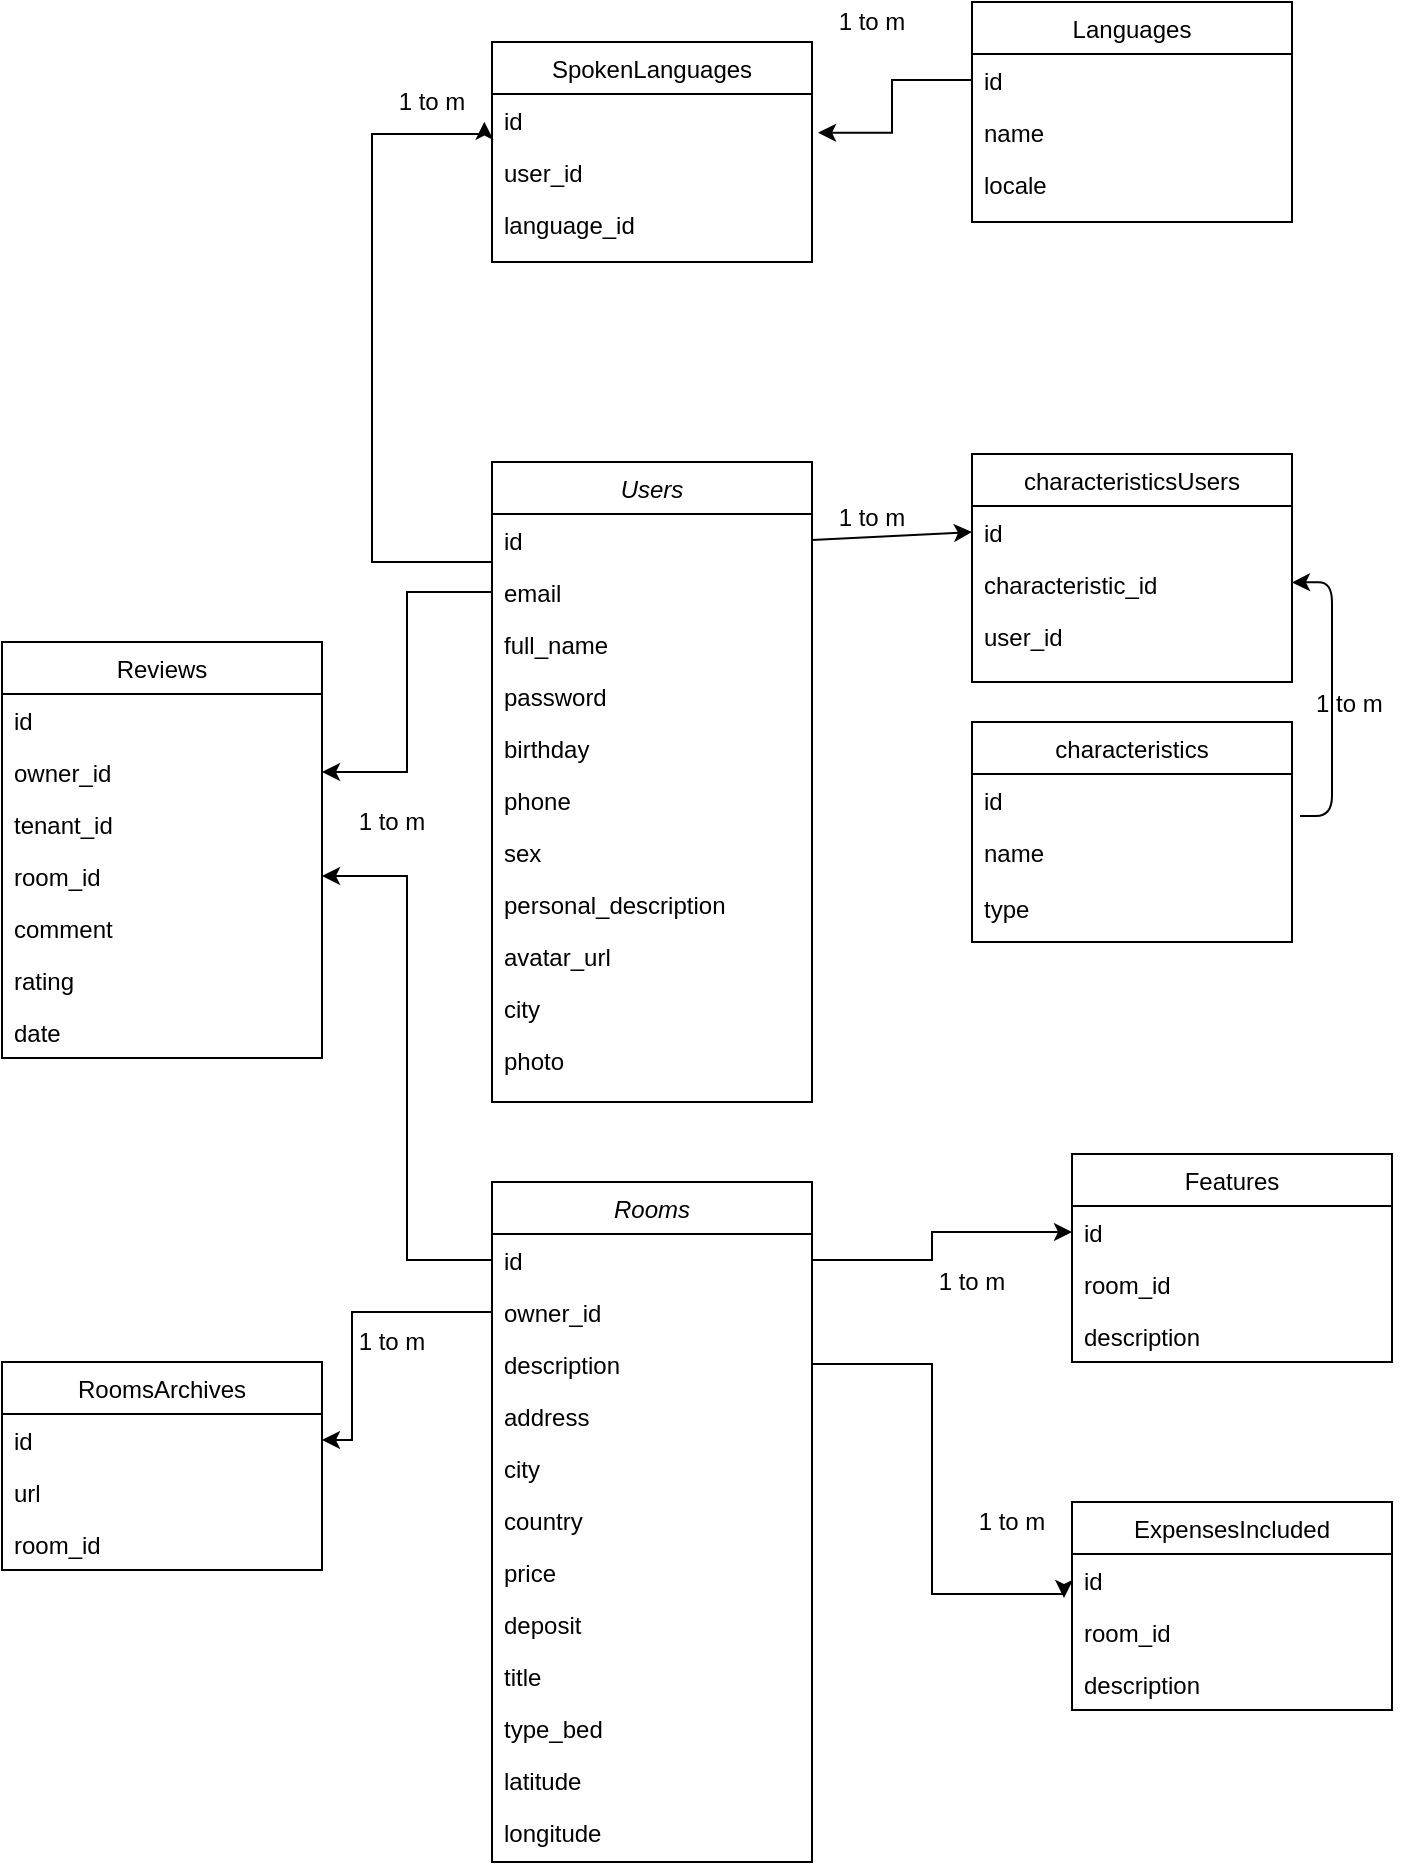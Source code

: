 <mxfile version="14.9.4" type="github">
  <diagram id="C5RBs43oDa-KdzZeNtuy" name="Page-1">
    <mxGraphModel dx="981" dy="526" grid="1" gridSize="10" guides="1" tooltips="1" connect="1" arrows="1" fold="1" page="1" pageScale="1" pageWidth="827" pageHeight="1169" math="0" shadow="0">
      <root>
        <mxCell id="WIyWlLk6GJQsqaUBKTNV-0" />
        <mxCell id="WIyWlLk6GJQsqaUBKTNV-1" parent="WIyWlLk6GJQsqaUBKTNV-0" />
        <mxCell id="1kvn0GWdhGNO7POsYwUw-86" style="edgeStyle=orthogonalEdgeStyle;rounded=0;orthogonalLoop=1;jettySize=auto;html=1;entryX=-0.024;entryY=0.533;entryDx=0;entryDy=0;entryPerimeter=0;" edge="1" parent="WIyWlLk6GJQsqaUBKTNV-1" source="zkfFHV4jXpPFQw0GAbJ--0" target="1kvn0GWdhGNO7POsYwUw-68">
          <mxGeometry relative="1" as="geometry">
            <Array as="points">
              <mxPoint x="220" y="370" />
              <mxPoint x="220" y="156" />
              <mxPoint x="276" y="156" />
            </Array>
          </mxGeometry>
        </mxCell>
        <mxCell id="zkfFHV4jXpPFQw0GAbJ--0" value="Users" style="swimlane;fontStyle=2;align=center;verticalAlign=top;childLayout=stackLayout;horizontal=1;startSize=26;horizontalStack=0;resizeParent=1;resizeLast=0;collapsible=1;marginBottom=0;rounded=0;shadow=0;strokeWidth=1;" parent="WIyWlLk6GJQsqaUBKTNV-1" vertex="1">
          <mxGeometry x="280" y="320" width="160" height="320" as="geometry">
            <mxRectangle x="230" y="140" width="160" height="26" as="alternateBounds" />
          </mxGeometry>
        </mxCell>
        <mxCell id="zkfFHV4jXpPFQw0GAbJ--1" value="id" style="text;align=left;verticalAlign=top;spacingLeft=4;spacingRight=4;overflow=hidden;rotatable=0;points=[[0,0.5],[1,0.5]];portConstraint=eastwest;" parent="zkfFHV4jXpPFQw0GAbJ--0" vertex="1">
          <mxGeometry y="26" width="160" height="26" as="geometry" />
        </mxCell>
        <mxCell id="1kvn0GWdhGNO7POsYwUw-85" value="email" style="text;align=left;verticalAlign=top;spacingLeft=4;spacingRight=4;overflow=hidden;rotatable=0;points=[[0,0.5],[1,0.5]];portConstraint=eastwest;rounded=0;shadow=0;html=0;" vertex="1" parent="zkfFHV4jXpPFQw0GAbJ--0">
          <mxGeometry y="52" width="160" height="26" as="geometry" />
        </mxCell>
        <mxCell id="zkfFHV4jXpPFQw0GAbJ--3" value="full_name" style="text;align=left;verticalAlign=top;spacingLeft=4;spacingRight=4;overflow=hidden;rotatable=0;points=[[0,0.5],[1,0.5]];portConstraint=eastwest;rounded=0;shadow=0;html=0;" parent="zkfFHV4jXpPFQw0GAbJ--0" vertex="1">
          <mxGeometry y="78" width="160" height="26" as="geometry" />
        </mxCell>
        <mxCell id="1kvn0GWdhGNO7POsYwUw-9" value="password" style="text;align=left;verticalAlign=top;spacingLeft=4;spacingRight=4;overflow=hidden;rotatable=0;points=[[0,0.5],[1,0.5]];portConstraint=eastwest;rounded=0;shadow=0;html=0;" vertex="1" parent="zkfFHV4jXpPFQw0GAbJ--0">
          <mxGeometry y="104" width="160" height="26" as="geometry" />
        </mxCell>
        <mxCell id="1kvn0GWdhGNO7POsYwUw-10" value="birthday" style="text;align=left;verticalAlign=top;spacingLeft=4;spacingRight=4;overflow=hidden;rotatable=0;points=[[0,0.5],[1,0.5]];portConstraint=eastwest;rounded=0;shadow=0;html=0;" vertex="1" parent="zkfFHV4jXpPFQw0GAbJ--0">
          <mxGeometry y="130" width="160" height="26" as="geometry" />
        </mxCell>
        <mxCell id="1kvn0GWdhGNO7POsYwUw-11" value="phone" style="text;align=left;verticalAlign=top;spacingLeft=4;spacingRight=4;overflow=hidden;rotatable=0;points=[[0,0.5],[1,0.5]];portConstraint=eastwest;rounded=0;shadow=0;html=0;" vertex="1" parent="zkfFHV4jXpPFQw0GAbJ--0">
          <mxGeometry y="156" width="160" height="26" as="geometry" />
        </mxCell>
        <mxCell id="1kvn0GWdhGNO7POsYwUw-12" value="sex" style="text;align=left;verticalAlign=top;spacingLeft=4;spacingRight=4;overflow=hidden;rotatable=0;points=[[0,0.5],[1,0.5]];portConstraint=eastwest;rounded=0;shadow=0;html=0;" vertex="1" parent="zkfFHV4jXpPFQw0GAbJ--0">
          <mxGeometry y="182" width="160" height="26" as="geometry" />
        </mxCell>
        <mxCell id="1kvn0GWdhGNO7POsYwUw-13" value="personal_description" style="text;align=left;verticalAlign=top;spacingLeft=4;spacingRight=4;overflow=hidden;rotatable=0;points=[[0,0.5],[1,0.5]];portConstraint=eastwest;rounded=0;shadow=0;html=0;" vertex="1" parent="zkfFHV4jXpPFQw0GAbJ--0">
          <mxGeometry y="208" width="160" height="26" as="geometry" />
        </mxCell>
        <mxCell id="1kvn0GWdhGNO7POsYwUw-14" value="avatar_url" style="text;align=left;verticalAlign=top;spacingLeft=4;spacingRight=4;overflow=hidden;rotatable=0;points=[[0,0.5],[1,0.5]];portConstraint=eastwest;rounded=0;shadow=0;html=0;" vertex="1" parent="zkfFHV4jXpPFQw0GAbJ--0">
          <mxGeometry y="234" width="160" height="26" as="geometry" />
        </mxCell>
        <mxCell id="1kvn0GWdhGNO7POsYwUw-15" value="city" style="text;align=left;verticalAlign=top;spacingLeft=4;spacingRight=4;overflow=hidden;rotatable=0;points=[[0,0.5],[1,0.5]];portConstraint=eastwest;rounded=0;shadow=0;html=0;" vertex="1" parent="zkfFHV4jXpPFQw0GAbJ--0">
          <mxGeometry y="260" width="160" height="26" as="geometry" />
        </mxCell>
        <mxCell id="1kvn0GWdhGNO7POsYwUw-65" value="photo" style="text;align=left;verticalAlign=top;spacingLeft=4;spacingRight=4;overflow=hidden;rotatable=0;points=[[0,0.5],[1,0.5]];portConstraint=eastwest;rounded=0;shadow=0;html=0;" vertex="1" parent="zkfFHV4jXpPFQw0GAbJ--0">
          <mxGeometry y="286" width="160" height="26" as="geometry" />
        </mxCell>
        <mxCell id="zkfFHV4jXpPFQw0GAbJ--17" value="characteristicsUsers" style="swimlane;fontStyle=0;align=center;verticalAlign=top;childLayout=stackLayout;horizontal=1;startSize=26;horizontalStack=0;resizeParent=1;resizeLast=0;collapsible=1;marginBottom=0;rounded=0;shadow=0;strokeWidth=1;" parent="WIyWlLk6GJQsqaUBKTNV-1" vertex="1">
          <mxGeometry x="520" y="316" width="160" height="114" as="geometry">
            <mxRectangle x="550" y="140" width="160" height="26" as="alternateBounds" />
          </mxGeometry>
        </mxCell>
        <mxCell id="zkfFHV4jXpPFQw0GAbJ--18" value="id" style="text;align=left;verticalAlign=top;spacingLeft=4;spacingRight=4;overflow=hidden;rotatable=0;points=[[0,0.5],[1,0.5]];portConstraint=eastwest;" parent="zkfFHV4jXpPFQw0GAbJ--17" vertex="1">
          <mxGeometry y="26" width="160" height="26" as="geometry" />
        </mxCell>
        <mxCell id="zkfFHV4jXpPFQw0GAbJ--19" value="characteristic_id" style="text;align=left;verticalAlign=top;spacingLeft=4;spacingRight=4;overflow=hidden;rotatable=0;points=[[0,0.5],[1,0.5]];portConstraint=eastwest;rounded=0;shadow=0;html=0;" parent="zkfFHV4jXpPFQw0GAbJ--17" vertex="1">
          <mxGeometry y="52" width="160" height="26" as="geometry" />
        </mxCell>
        <mxCell id="zkfFHV4jXpPFQw0GAbJ--20" value="user_id" style="text;align=left;verticalAlign=top;spacingLeft=4;spacingRight=4;overflow=hidden;rotatable=0;points=[[0,0.5],[1,0.5]];portConstraint=eastwest;rounded=0;shadow=0;html=0;" parent="zkfFHV4jXpPFQw0GAbJ--17" vertex="1">
          <mxGeometry y="78" width="160" height="26" as="geometry" />
        </mxCell>
        <mxCell id="1kvn0GWdhGNO7POsYwUw-0" value="Reviews" style="swimlane;fontStyle=0;align=center;verticalAlign=top;childLayout=stackLayout;horizontal=1;startSize=26;horizontalStack=0;resizeParent=1;resizeLast=0;collapsible=1;marginBottom=0;rounded=0;shadow=0;strokeWidth=1;" vertex="1" parent="WIyWlLk6GJQsqaUBKTNV-1">
          <mxGeometry x="35" y="410" width="160" height="208" as="geometry">
            <mxRectangle x="550" y="140" width="160" height="26" as="alternateBounds" />
          </mxGeometry>
        </mxCell>
        <mxCell id="1kvn0GWdhGNO7POsYwUw-1" value="id" style="text;align=left;verticalAlign=top;spacingLeft=4;spacingRight=4;overflow=hidden;rotatable=0;points=[[0,0.5],[1,0.5]];portConstraint=eastwest;" vertex="1" parent="1kvn0GWdhGNO7POsYwUw-0">
          <mxGeometry y="26" width="160" height="26" as="geometry" />
        </mxCell>
        <mxCell id="1kvn0GWdhGNO7POsYwUw-2" value="owner_id" style="text;align=left;verticalAlign=top;spacingLeft=4;spacingRight=4;overflow=hidden;rotatable=0;points=[[0,0.5],[1,0.5]];portConstraint=eastwest;rounded=0;shadow=0;html=0;" vertex="1" parent="1kvn0GWdhGNO7POsYwUw-0">
          <mxGeometry y="52" width="160" height="26" as="geometry" />
        </mxCell>
        <mxCell id="1kvn0GWdhGNO7POsYwUw-3" value="tenant_id" style="text;align=left;verticalAlign=top;spacingLeft=4;spacingRight=4;overflow=hidden;rotatable=0;points=[[0,0.5],[1,0.5]];portConstraint=eastwest;rounded=0;shadow=0;html=0;" vertex="1" parent="1kvn0GWdhGNO7POsYwUw-0">
          <mxGeometry y="78" width="160" height="26" as="geometry" />
        </mxCell>
        <mxCell id="1kvn0GWdhGNO7POsYwUw-117" value="room_id" style="text;align=left;verticalAlign=top;spacingLeft=4;spacingRight=4;overflow=hidden;rotatable=0;points=[[0,0.5],[1,0.5]];portConstraint=eastwest;rounded=0;shadow=0;html=0;" vertex="1" parent="1kvn0GWdhGNO7POsYwUw-0">
          <mxGeometry y="104" width="160" height="26" as="geometry" />
        </mxCell>
        <mxCell id="1kvn0GWdhGNO7POsYwUw-4" value="comment" style="text;align=left;verticalAlign=top;spacingLeft=4;spacingRight=4;overflow=hidden;rotatable=0;points=[[0,0.5],[1,0.5]];portConstraint=eastwest;rounded=0;shadow=0;html=0;" vertex="1" parent="1kvn0GWdhGNO7POsYwUw-0">
          <mxGeometry y="130" width="160" height="26" as="geometry" />
        </mxCell>
        <mxCell id="1kvn0GWdhGNO7POsYwUw-5" value="rating" style="text;align=left;verticalAlign=top;spacingLeft=4;spacingRight=4;overflow=hidden;rotatable=0;points=[[0,0.5],[1,0.5]];portConstraint=eastwest;rounded=0;shadow=0;html=0;" vertex="1" parent="1kvn0GWdhGNO7POsYwUw-0">
          <mxGeometry y="156" width="160" height="26" as="geometry" />
        </mxCell>
        <mxCell id="1kvn0GWdhGNO7POsYwUw-118" value="date" style="text;align=left;verticalAlign=top;spacingLeft=4;spacingRight=4;overflow=hidden;rotatable=0;points=[[0,0.5],[1,0.5]];portConstraint=eastwest;rounded=0;shadow=0;html=0;" vertex="1" parent="1kvn0GWdhGNO7POsYwUw-0">
          <mxGeometry y="182" width="160" height="26" as="geometry" />
        </mxCell>
        <mxCell id="1kvn0GWdhGNO7POsYwUw-17" value="characteristics" style="swimlane;fontStyle=0;align=center;verticalAlign=top;childLayout=stackLayout;horizontal=1;startSize=26;horizontalStack=0;resizeParent=1;resizeLast=0;collapsible=1;marginBottom=0;rounded=0;shadow=0;strokeWidth=1;" vertex="1" parent="WIyWlLk6GJQsqaUBKTNV-1">
          <mxGeometry x="520" y="450" width="160" height="110" as="geometry">
            <mxRectangle x="550" y="140" width="160" height="26" as="alternateBounds" />
          </mxGeometry>
        </mxCell>
        <mxCell id="1kvn0GWdhGNO7POsYwUw-18" value="id" style="text;align=left;verticalAlign=top;spacingLeft=4;spacingRight=4;overflow=hidden;rotatable=0;points=[[0,0.5],[1,0.5]];portConstraint=eastwest;" vertex="1" parent="1kvn0GWdhGNO7POsYwUw-17">
          <mxGeometry y="26" width="160" height="26" as="geometry" />
        </mxCell>
        <mxCell id="1kvn0GWdhGNO7POsYwUw-19" value="name" style="text;align=left;verticalAlign=top;spacingLeft=4;spacingRight=4;overflow=hidden;rotatable=0;points=[[0,0.5],[1,0.5]];portConstraint=eastwest;rounded=0;shadow=0;html=0;" vertex="1" parent="1kvn0GWdhGNO7POsYwUw-17">
          <mxGeometry y="52" width="160" height="26" as="geometry" />
        </mxCell>
        <mxCell id="1kvn0GWdhGNO7POsYwUw-21" value="type" style="text;align=left;verticalAlign=top;spacingLeft=4;spacingRight=4;overflow=hidden;rotatable=0;points=[[0,0.5],[1,0.5]];portConstraint=eastwest;rounded=0;shadow=0;html=0;" vertex="1" parent="WIyWlLk6GJQsqaUBKTNV-1">
          <mxGeometry x="520" y="530" width="160" height="26" as="geometry" />
        </mxCell>
        <mxCell id="1kvn0GWdhGNO7POsYwUw-22" value="" style="endArrow=classic;html=1;exitX=1.025;exitY=0.808;exitDx=0;exitDy=0;exitPerimeter=0;" edge="1" parent="WIyWlLk6GJQsqaUBKTNV-1" source="1kvn0GWdhGNO7POsYwUw-18" target="zkfFHV4jXpPFQw0GAbJ--19">
          <mxGeometry width="50" height="50" relative="1" as="geometry">
            <mxPoint x="700" y="500" as="sourcePoint" />
            <mxPoint x="440" y="480" as="targetPoint" />
            <Array as="points">
              <mxPoint x="700" y="497" />
              <mxPoint x="700" y="380" />
            </Array>
          </mxGeometry>
        </mxCell>
        <mxCell id="1kvn0GWdhGNO7POsYwUw-25" value="&amp;nbsp;1 to m" style="text;html=1;strokeColor=none;fillColor=none;align=center;verticalAlign=middle;whiteSpace=wrap;rounded=0;" vertex="1" parent="WIyWlLk6GJQsqaUBKTNV-1">
          <mxGeometry x="672" y="431" width="70" height="20" as="geometry" />
        </mxCell>
        <mxCell id="1kvn0GWdhGNO7POsYwUw-26" value="" style="endArrow=classic;html=1;exitX=1;exitY=0.5;exitDx=0;exitDy=0;" edge="1" parent="WIyWlLk6GJQsqaUBKTNV-1" source="zkfFHV4jXpPFQw0GAbJ--1">
          <mxGeometry width="50" height="50" relative="1" as="geometry">
            <mxPoint x="390" y="530" as="sourcePoint" />
            <mxPoint x="520" y="355" as="targetPoint" />
          </mxGeometry>
        </mxCell>
        <mxCell id="1kvn0GWdhGNO7POsYwUw-27" value="1 to m" style="text;html=1;strokeColor=none;fillColor=none;align=center;verticalAlign=middle;whiteSpace=wrap;rounded=0;" vertex="1" parent="WIyWlLk6GJQsqaUBKTNV-1">
          <mxGeometry x="450" y="338" width="40" height="20" as="geometry" />
        </mxCell>
        <mxCell id="1kvn0GWdhGNO7POsYwUw-41" value="Rooms" style="swimlane;fontStyle=2;align=center;verticalAlign=top;childLayout=stackLayout;horizontal=1;startSize=26;horizontalStack=0;resizeParent=1;resizeLast=0;collapsible=1;marginBottom=0;rounded=0;shadow=0;strokeWidth=1;" vertex="1" parent="WIyWlLk6GJQsqaUBKTNV-1">
          <mxGeometry x="280" y="680" width="160" height="340" as="geometry">
            <mxRectangle x="230" y="140" width="160" height="26" as="alternateBounds" />
          </mxGeometry>
        </mxCell>
        <mxCell id="1kvn0GWdhGNO7POsYwUw-42" value="id" style="text;align=left;verticalAlign=top;spacingLeft=4;spacingRight=4;overflow=hidden;rotatable=0;points=[[0,0.5],[1,0.5]];portConstraint=eastwest;" vertex="1" parent="1kvn0GWdhGNO7POsYwUw-41">
          <mxGeometry y="26" width="160" height="26" as="geometry" />
        </mxCell>
        <mxCell id="1kvn0GWdhGNO7POsYwUw-43" value="owner_id" style="text;align=left;verticalAlign=top;spacingLeft=4;spacingRight=4;overflow=hidden;rotatable=0;points=[[0,0.5],[1,0.5]];portConstraint=eastwest;rounded=0;shadow=0;html=0;" vertex="1" parent="1kvn0GWdhGNO7POsYwUw-41">
          <mxGeometry y="52" width="160" height="26" as="geometry" />
        </mxCell>
        <mxCell id="1kvn0GWdhGNO7POsYwUw-44" value="description" style="text;align=left;verticalAlign=top;spacingLeft=4;spacingRight=4;overflow=hidden;rotatable=0;points=[[0,0.5],[1,0.5]];portConstraint=eastwest;rounded=0;shadow=0;html=0;" vertex="1" parent="1kvn0GWdhGNO7POsYwUw-41">
          <mxGeometry y="78" width="160" height="26" as="geometry" />
        </mxCell>
        <mxCell id="1kvn0GWdhGNO7POsYwUw-45" value="address" style="text;align=left;verticalAlign=top;spacingLeft=4;spacingRight=4;overflow=hidden;rotatable=0;points=[[0,0.5],[1,0.5]];portConstraint=eastwest;rounded=0;shadow=0;html=0;" vertex="1" parent="1kvn0GWdhGNO7POsYwUw-41">
          <mxGeometry y="104" width="160" height="26" as="geometry" />
        </mxCell>
        <mxCell id="1kvn0GWdhGNO7POsYwUw-46" value="city" style="text;align=left;verticalAlign=top;spacingLeft=4;spacingRight=4;overflow=hidden;rotatable=0;points=[[0,0.5],[1,0.5]];portConstraint=eastwest;rounded=0;shadow=0;html=0;" vertex="1" parent="1kvn0GWdhGNO7POsYwUw-41">
          <mxGeometry y="130" width="160" height="26" as="geometry" />
        </mxCell>
        <mxCell id="1kvn0GWdhGNO7POsYwUw-47" value="country" style="text;align=left;verticalAlign=top;spacingLeft=4;spacingRight=4;overflow=hidden;rotatable=0;points=[[0,0.5],[1,0.5]];portConstraint=eastwest;rounded=0;shadow=0;html=0;" vertex="1" parent="1kvn0GWdhGNO7POsYwUw-41">
          <mxGeometry y="156" width="160" height="26" as="geometry" />
        </mxCell>
        <mxCell id="1kvn0GWdhGNO7POsYwUw-48" value="price" style="text;align=left;verticalAlign=top;spacingLeft=4;spacingRight=4;overflow=hidden;rotatable=0;points=[[0,0.5],[1,0.5]];portConstraint=eastwest;rounded=0;shadow=0;html=0;" vertex="1" parent="1kvn0GWdhGNO7POsYwUw-41">
          <mxGeometry y="182" width="160" height="26" as="geometry" />
        </mxCell>
        <mxCell id="1kvn0GWdhGNO7POsYwUw-49" value="deposit" style="text;align=left;verticalAlign=top;spacingLeft=4;spacingRight=4;overflow=hidden;rotatable=0;points=[[0,0.5],[1,0.5]];portConstraint=eastwest;rounded=0;shadow=0;html=0;" vertex="1" parent="1kvn0GWdhGNO7POsYwUw-41">
          <mxGeometry y="208" width="160" height="26" as="geometry" />
        </mxCell>
        <mxCell id="1kvn0GWdhGNO7POsYwUw-50" value="title" style="text;align=left;verticalAlign=top;spacingLeft=4;spacingRight=4;overflow=hidden;rotatable=0;points=[[0,0.5],[1,0.5]];portConstraint=eastwest;rounded=0;shadow=0;html=0;" vertex="1" parent="1kvn0GWdhGNO7POsYwUw-41">
          <mxGeometry y="234" width="160" height="26" as="geometry" />
        </mxCell>
        <mxCell id="1kvn0GWdhGNO7POsYwUw-51" value="type_bed" style="text;align=left;verticalAlign=top;spacingLeft=4;spacingRight=4;overflow=hidden;rotatable=0;points=[[0,0.5],[1,0.5]];portConstraint=eastwest;rounded=0;shadow=0;html=0;" vertex="1" parent="1kvn0GWdhGNO7POsYwUw-41">
          <mxGeometry y="260" width="160" height="26" as="geometry" />
        </mxCell>
        <mxCell id="1kvn0GWdhGNO7POsYwUw-87" value="latitude" style="text;align=left;verticalAlign=top;spacingLeft=4;spacingRight=4;overflow=hidden;rotatable=0;points=[[0,0.5],[1,0.5]];portConstraint=eastwest;rounded=0;shadow=0;html=0;" vertex="1" parent="1kvn0GWdhGNO7POsYwUw-41">
          <mxGeometry y="286" width="160" height="26" as="geometry" />
        </mxCell>
        <mxCell id="1kvn0GWdhGNO7POsYwUw-88" value="longitude" style="text;align=left;verticalAlign=top;spacingLeft=4;spacingRight=4;overflow=hidden;rotatable=0;points=[[0,0.5],[1,0.5]];portConstraint=eastwest;rounded=0;shadow=0;html=0;" vertex="1" parent="1kvn0GWdhGNO7POsYwUw-41">
          <mxGeometry y="312" width="160" height="26" as="geometry" />
        </mxCell>
        <mxCell id="1kvn0GWdhGNO7POsYwUw-67" value="SpokenLanguages" style="swimlane;fontStyle=0;align=center;verticalAlign=top;childLayout=stackLayout;horizontal=1;startSize=26;horizontalStack=0;resizeParent=1;resizeLast=0;collapsible=1;marginBottom=0;rounded=0;shadow=0;strokeWidth=1;" vertex="1" parent="WIyWlLk6GJQsqaUBKTNV-1">
          <mxGeometry x="280" y="110" width="160" height="110" as="geometry">
            <mxRectangle x="550" y="140" width="160" height="26" as="alternateBounds" />
          </mxGeometry>
        </mxCell>
        <mxCell id="1kvn0GWdhGNO7POsYwUw-68" value="id" style="text;align=left;verticalAlign=top;spacingLeft=4;spacingRight=4;overflow=hidden;rotatable=0;points=[[0,0.5],[1,0.5]];portConstraint=eastwest;" vertex="1" parent="1kvn0GWdhGNO7POsYwUw-67">
          <mxGeometry y="26" width="160" height="26" as="geometry" />
        </mxCell>
        <mxCell id="1kvn0GWdhGNO7POsYwUw-69" value="user_id" style="text;align=left;verticalAlign=top;spacingLeft=4;spacingRight=4;overflow=hidden;rotatable=0;points=[[0,0.5],[1,0.5]];portConstraint=eastwest;rounded=0;shadow=0;html=0;" vertex="1" parent="1kvn0GWdhGNO7POsYwUw-67">
          <mxGeometry y="52" width="160" height="26" as="geometry" />
        </mxCell>
        <mxCell id="1kvn0GWdhGNO7POsYwUw-70" value="language_id" style="text;align=left;verticalAlign=top;spacingLeft=4;spacingRight=4;overflow=hidden;rotatable=0;points=[[0,0.5],[1,0.5]];portConstraint=eastwest;rounded=0;shadow=0;html=0;" vertex="1" parent="1kvn0GWdhGNO7POsYwUw-67">
          <mxGeometry y="78" width="160" height="26" as="geometry" />
        </mxCell>
        <mxCell id="1kvn0GWdhGNO7POsYwUw-73" value="Languages" style="swimlane;fontStyle=0;align=center;verticalAlign=top;childLayout=stackLayout;horizontal=1;startSize=26;horizontalStack=0;resizeParent=1;resizeLast=0;collapsible=1;marginBottom=0;rounded=0;shadow=0;strokeWidth=1;" vertex="1" parent="WIyWlLk6GJQsqaUBKTNV-1">
          <mxGeometry x="520" y="90" width="160" height="110" as="geometry">
            <mxRectangle x="550" y="140" width="160" height="26" as="alternateBounds" />
          </mxGeometry>
        </mxCell>
        <mxCell id="1kvn0GWdhGNO7POsYwUw-74" value="id" style="text;align=left;verticalAlign=top;spacingLeft=4;spacingRight=4;overflow=hidden;rotatable=0;points=[[0,0.5],[1,0.5]];portConstraint=eastwest;" vertex="1" parent="1kvn0GWdhGNO7POsYwUw-73">
          <mxGeometry y="26" width="160" height="26" as="geometry" />
        </mxCell>
        <mxCell id="1kvn0GWdhGNO7POsYwUw-75" value="name" style="text;align=left;verticalAlign=top;spacingLeft=4;spacingRight=4;overflow=hidden;rotatable=0;points=[[0,0.5],[1,0.5]];portConstraint=eastwest;rounded=0;shadow=0;html=0;" vertex="1" parent="1kvn0GWdhGNO7POsYwUw-73">
          <mxGeometry y="52" width="160" height="26" as="geometry" />
        </mxCell>
        <mxCell id="1kvn0GWdhGNO7POsYwUw-76" value="locale" style="text;align=left;verticalAlign=top;spacingLeft=4;spacingRight=4;overflow=hidden;rotatable=0;points=[[0,0.5],[1,0.5]];portConstraint=eastwest;rounded=0;shadow=0;html=0;" vertex="1" parent="1kvn0GWdhGNO7POsYwUw-73">
          <mxGeometry y="78" width="160" height="26" as="geometry" />
        </mxCell>
        <mxCell id="1kvn0GWdhGNO7POsYwUw-78" style="edgeStyle=orthogonalEdgeStyle;rounded=0;orthogonalLoop=1;jettySize=auto;html=1;exitX=0;exitY=0.5;exitDx=0;exitDy=0;entryX=1.019;entryY=0.745;entryDx=0;entryDy=0;entryPerimeter=0;" edge="1" parent="WIyWlLk6GJQsqaUBKTNV-1" source="1kvn0GWdhGNO7POsYwUw-74" target="1kvn0GWdhGNO7POsYwUw-68">
          <mxGeometry relative="1" as="geometry">
            <Array as="points">
              <mxPoint x="480" y="129" />
              <mxPoint x="480" y="155" />
            </Array>
          </mxGeometry>
        </mxCell>
        <mxCell id="1kvn0GWdhGNO7POsYwUw-83" value="1 to m" style="text;html=1;strokeColor=none;fillColor=none;align=center;verticalAlign=middle;whiteSpace=wrap;rounded=0;" vertex="1" parent="WIyWlLk6GJQsqaUBKTNV-1">
          <mxGeometry x="230" y="130" width="40" height="20" as="geometry" />
        </mxCell>
        <mxCell id="1kvn0GWdhGNO7POsYwUw-84" value="1 to m" style="text;html=1;strokeColor=none;fillColor=none;align=center;verticalAlign=middle;whiteSpace=wrap;rounded=0;" vertex="1" parent="WIyWlLk6GJQsqaUBKTNV-1">
          <mxGeometry x="450" y="90" width="40" height="20" as="geometry" />
        </mxCell>
        <mxCell id="1kvn0GWdhGNO7POsYwUw-93" value="RoomsArchives" style="swimlane;fontStyle=0;align=center;verticalAlign=top;childLayout=stackLayout;horizontal=1;startSize=26;horizontalStack=0;resizeParent=1;resizeLast=0;collapsible=1;marginBottom=0;rounded=0;shadow=0;strokeWidth=1;" vertex="1" parent="WIyWlLk6GJQsqaUBKTNV-1">
          <mxGeometry x="35" y="770" width="160" height="104" as="geometry">
            <mxRectangle x="550" y="140" width="160" height="26" as="alternateBounds" />
          </mxGeometry>
        </mxCell>
        <mxCell id="1kvn0GWdhGNO7POsYwUw-94" value="id" style="text;align=left;verticalAlign=top;spacingLeft=4;spacingRight=4;overflow=hidden;rotatable=0;points=[[0,0.5],[1,0.5]];portConstraint=eastwest;" vertex="1" parent="1kvn0GWdhGNO7POsYwUw-93">
          <mxGeometry y="26" width="160" height="26" as="geometry" />
        </mxCell>
        <mxCell id="1kvn0GWdhGNO7POsYwUw-95" value="url" style="text;align=left;verticalAlign=top;spacingLeft=4;spacingRight=4;overflow=hidden;rotatable=0;points=[[0,0.5],[1,0.5]];portConstraint=eastwest;rounded=0;shadow=0;html=0;" vertex="1" parent="1kvn0GWdhGNO7POsYwUw-93">
          <mxGeometry y="52" width="160" height="26" as="geometry" />
        </mxCell>
        <mxCell id="1kvn0GWdhGNO7POsYwUw-96" value="room_id" style="text;align=left;verticalAlign=top;spacingLeft=4;spacingRight=4;overflow=hidden;rotatable=0;points=[[0,0.5],[1,0.5]];portConstraint=eastwest;rounded=0;shadow=0;html=0;" vertex="1" parent="1kvn0GWdhGNO7POsYwUw-93">
          <mxGeometry y="78" width="160" height="26" as="geometry" />
        </mxCell>
        <mxCell id="1kvn0GWdhGNO7POsYwUw-100" style="edgeStyle=orthogonalEdgeStyle;rounded=0;orthogonalLoop=1;jettySize=auto;html=1;entryX=1;entryY=0.5;entryDx=0;entryDy=0;" edge="1" parent="WIyWlLk6GJQsqaUBKTNV-1" source="1kvn0GWdhGNO7POsYwUw-43" target="1kvn0GWdhGNO7POsYwUw-94">
          <mxGeometry relative="1" as="geometry">
            <Array as="points">
              <mxPoint x="210" y="745" />
              <mxPoint x="210" y="809" />
            </Array>
          </mxGeometry>
        </mxCell>
        <mxCell id="1kvn0GWdhGNO7POsYwUw-101" value="1 to m" style="text;html=1;strokeColor=none;fillColor=none;align=center;verticalAlign=middle;whiteSpace=wrap;rounded=0;" vertex="1" parent="WIyWlLk6GJQsqaUBKTNV-1">
          <mxGeometry x="210" y="750" width="40" height="20" as="geometry" />
        </mxCell>
        <mxCell id="1kvn0GWdhGNO7POsYwUw-104" value="ExpensesIncluded" style="swimlane;fontStyle=0;align=center;verticalAlign=top;childLayout=stackLayout;horizontal=1;startSize=26;horizontalStack=0;resizeParent=1;resizeLast=0;collapsible=1;marginBottom=0;rounded=0;shadow=0;strokeWidth=1;" vertex="1" parent="WIyWlLk6GJQsqaUBKTNV-1">
          <mxGeometry x="570" y="840" width="160" height="104" as="geometry">
            <mxRectangle x="550" y="140" width="160" height="26" as="alternateBounds" />
          </mxGeometry>
        </mxCell>
        <mxCell id="1kvn0GWdhGNO7POsYwUw-105" value="id" style="text;align=left;verticalAlign=top;spacingLeft=4;spacingRight=4;overflow=hidden;rotatable=0;points=[[0,0.5],[1,0.5]];portConstraint=eastwest;" vertex="1" parent="1kvn0GWdhGNO7POsYwUw-104">
          <mxGeometry y="26" width="160" height="26" as="geometry" />
        </mxCell>
        <mxCell id="1kvn0GWdhGNO7POsYwUw-107" value="room_id" style="text;align=left;verticalAlign=top;spacingLeft=4;spacingRight=4;overflow=hidden;rotatable=0;points=[[0,0.5],[1,0.5]];portConstraint=eastwest;rounded=0;shadow=0;html=0;" vertex="1" parent="1kvn0GWdhGNO7POsYwUw-104">
          <mxGeometry y="52" width="160" height="26" as="geometry" />
        </mxCell>
        <mxCell id="1kvn0GWdhGNO7POsYwUw-108" value="description" style="text;align=left;verticalAlign=top;spacingLeft=4;spacingRight=4;overflow=hidden;rotatable=0;points=[[0,0.5],[1,0.5]];portConstraint=eastwest;rounded=0;shadow=0;html=0;" vertex="1" parent="1kvn0GWdhGNO7POsYwUw-104">
          <mxGeometry y="78" width="160" height="26" as="geometry" />
        </mxCell>
        <mxCell id="1kvn0GWdhGNO7POsYwUw-109" style="edgeStyle=orthogonalEdgeStyle;rounded=0;orthogonalLoop=1;jettySize=auto;html=1;exitX=1;exitY=0.5;exitDx=0;exitDy=0;entryX=-0.025;entryY=0.846;entryDx=0;entryDy=0;entryPerimeter=0;" edge="1" parent="WIyWlLk6GJQsqaUBKTNV-1" source="1kvn0GWdhGNO7POsYwUw-44" target="1kvn0GWdhGNO7POsYwUw-105">
          <mxGeometry relative="1" as="geometry">
            <Array as="points">
              <mxPoint x="500" y="771" />
              <mxPoint x="500" y="886" />
              <mxPoint x="566" y="886" />
            </Array>
          </mxGeometry>
        </mxCell>
        <mxCell id="1kvn0GWdhGNO7POsYwUw-110" value="Features" style="swimlane;fontStyle=0;align=center;verticalAlign=top;childLayout=stackLayout;horizontal=1;startSize=26;horizontalStack=0;resizeParent=1;resizeLast=0;collapsible=1;marginBottom=0;rounded=0;shadow=0;strokeWidth=1;" vertex="1" parent="WIyWlLk6GJQsqaUBKTNV-1">
          <mxGeometry x="570" y="666" width="160" height="104" as="geometry">
            <mxRectangle x="550" y="140" width="160" height="26" as="alternateBounds" />
          </mxGeometry>
        </mxCell>
        <mxCell id="1kvn0GWdhGNO7POsYwUw-111" value="id" style="text;align=left;verticalAlign=top;spacingLeft=4;spacingRight=4;overflow=hidden;rotatable=0;points=[[0,0.5],[1,0.5]];portConstraint=eastwest;" vertex="1" parent="1kvn0GWdhGNO7POsYwUw-110">
          <mxGeometry y="26" width="160" height="26" as="geometry" />
        </mxCell>
        <mxCell id="1kvn0GWdhGNO7POsYwUw-112" value="room_id" style="text;align=left;verticalAlign=top;spacingLeft=4;spacingRight=4;overflow=hidden;rotatable=0;points=[[0,0.5],[1,0.5]];portConstraint=eastwest;rounded=0;shadow=0;html=0;" vertex="1" parent="1kvn0GWdhGNO7POsYwUw-110">
          <mxGeometry y="52" width="160" height="26" as="geometry" />
        </mxCell>
        <mxCell id="1kvn0GWdhGNO7POsYwUw-113" value="description" style="text;align=left;verticalAlign=top;spacingLeft=4;spacingRight=4;overflow=hidden;rotatable=0;points=[[0,0.5],[1,0.5]];portConstraint=eastwest;rounded=0;shadow=0;html=0;" vertex="1" parent="1kvn0GWdhGNO7POsYwUw-110">
          <mxGeometry y="78" width="160" height="26" as="geometry" />
        </mxCell>
        <mxCell id="1kvn0GWdhGNO7POsYwUw-114" style="edgeStyle=orthogonalEdgeStyle;rounded=0;orthogonalLoop=1;jettySize=auto;html=1;exitX=1;exitY=0.5;exitDx=0;exitDy=0;entryX=0;entryY=0.5;entryDx=0;entryDy=0;" edge="1" parent="WIyWlLk6GJQsqaUBKTNV-1" source="1kvn0GWdhGNO7POsYwUw-42" target="1kvn0GWdhGNO7POsYwUw-111">
          <mxGeometry relative="1" as="geometry">
            <Array as="points">
              <mxPoint x="500" y="719" />
              <mxPoint x="500" y="705" />
            </Array>
          </mxGeometry>
        </mxCell>
        <mxCell id="1kvn0GWdhGNO7POsYwUw-115" value="1 to m" style="text;html=1;strokeColor=none;fillColor=none;align=center;verticalAlign=middle;whiteSpace=wrap;rounded=0;" vertex="1" parent="WIyWlLk6GJQsqaUBKTNV-1">
          <mxGeometry x="500" y="720" width="40" height="20" as="geometry" />
        </mxCell>
        <mxCell id="1kvn0GWdhGNO7POsYwUw-116" value="1 to m" style="text;html=1;strokeColor=none;fillColor=none;align=center;verticalAlign=middle;whiteSpace=wrap;rounded=0;" vertex="1" parent="WIyWlLk6GJQsqaUBKTNV-1">
          <mxGeometry x="520" y="840" width="40" height="20" as="geometry" />
        </mxCell>
        <mxCell id="1kvn0GWdhGNO7POsYwUw-119" style="edgeStyle=orthogonalEdgeStyle;rounded=0;orthogonalLoop=1;jettySize=auto;html=1;entryX=1;entryY=0.5;entryDx=0;entryDy=0;" edge="1" parent="WIyWlLk6GJQsqaUBKTNV-1" source="1kvn0GWdhGNO7POsYwUw-85" target="1kvn0GWdhGNO7POsYwUw-2">
          <mxGeometry relative="1" as="geometry" />
        </mxCell>
        <mxCell id="1kvn0GWdhGNO7POsYwUw-120" style="edgeStyle=orthogonalEdgeStyle;rounded=0;orthogonalLoop=1;jettySize=auto;html=1;entryX=1;entryY=0.5;entryDx=0;entryDy=0;" edge="1" parent="WIyWlLk6GJQsqaUBKTNV-1" source="1kvn0GWdhGNO7POsYwUw-42" target="1kvn0GWdhGNO7POsYwUw-117">
          <mxGeometry relative="1" as="geometry" />
        </mxCell>
        <mxCell id="1kvn0GWdhGNO7POsYwUw-121" value="1 to m" style="text;html=1;strokeColor=none;fillColor=none;align=center;verticalAlign=middle;whiteSpace=wrap;rounded=0;" vertex="1" parent="WIyWlLk6GJQsqaUBKTNV-1">
          <mxGeometry x="210" y="490" width="40" height="20" as="geometry" />
        </mxCell>
      </root>
    </mxGraphModel>
  </diagram>
</mxfile>
